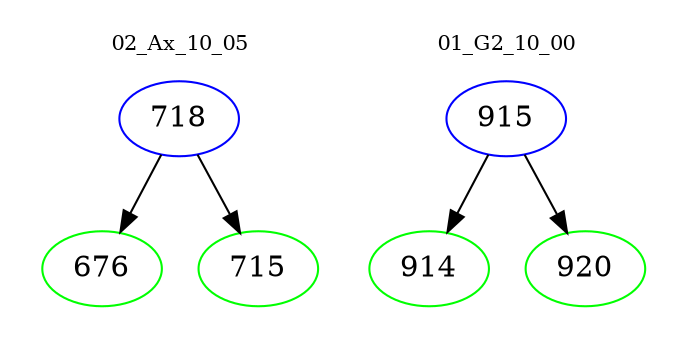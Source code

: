 digraph{
subgraph cluster_0 {
color = white
label = "02_Ax_10_05";
fontsize=10;
T0_718 [label="718", color="blue"]
T0_718 -> T0_676 [color="black"]
T0_676 [label="676", color="green"]
T0_718 -> T0_715 [color="black"]
T0_715 [label="715", color="green"]
}
subgraph cluster_1 {
color = white
label = "01_G2_10_00";
fontsize=10;
T1_915 [label="915", color="blue"]
T1_915 -> T1_914 [color="black"]
T1_914 [label="914", color="green"]
T1_915 -> T1_920 [color="black"]
T1_920 [label="920", color="green"]
}
}
